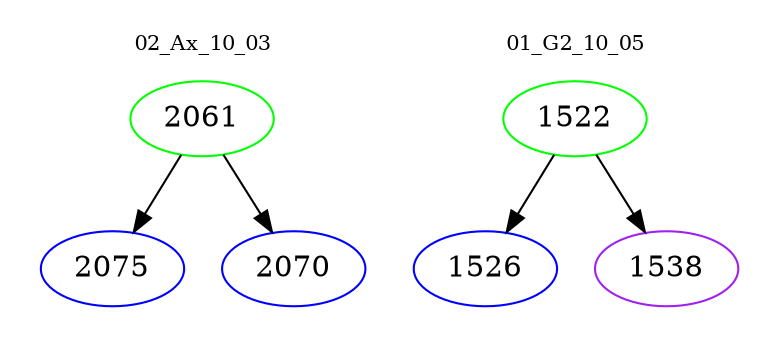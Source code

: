 digraph{
subgraph cluster_0 {
color = white
label = "02_Ax_10_03";
fontsize=10;
T0_2061 [label="2061", color="green"]
T0_2061 -> T0_2075 [color="black"]
T0_2075 [label="2075", color="blue"]
T0_2061 -> T0_2070 [color="black"]
T0_2070 [label="2070", color="blue"]
}
subgraph cluster_1 {
color = white
label = "01_G2_10_05";
fontsize=10;
T1_1522 [label="1522", color="green"]
T1_1522 -> T1_1526 [color="black"]
T1_1526 [label="1526", color="blue"]
T1_1522 -> T1_1538 [color="black"]
T1_1538 [label="1538", color="purple"]
}
}
